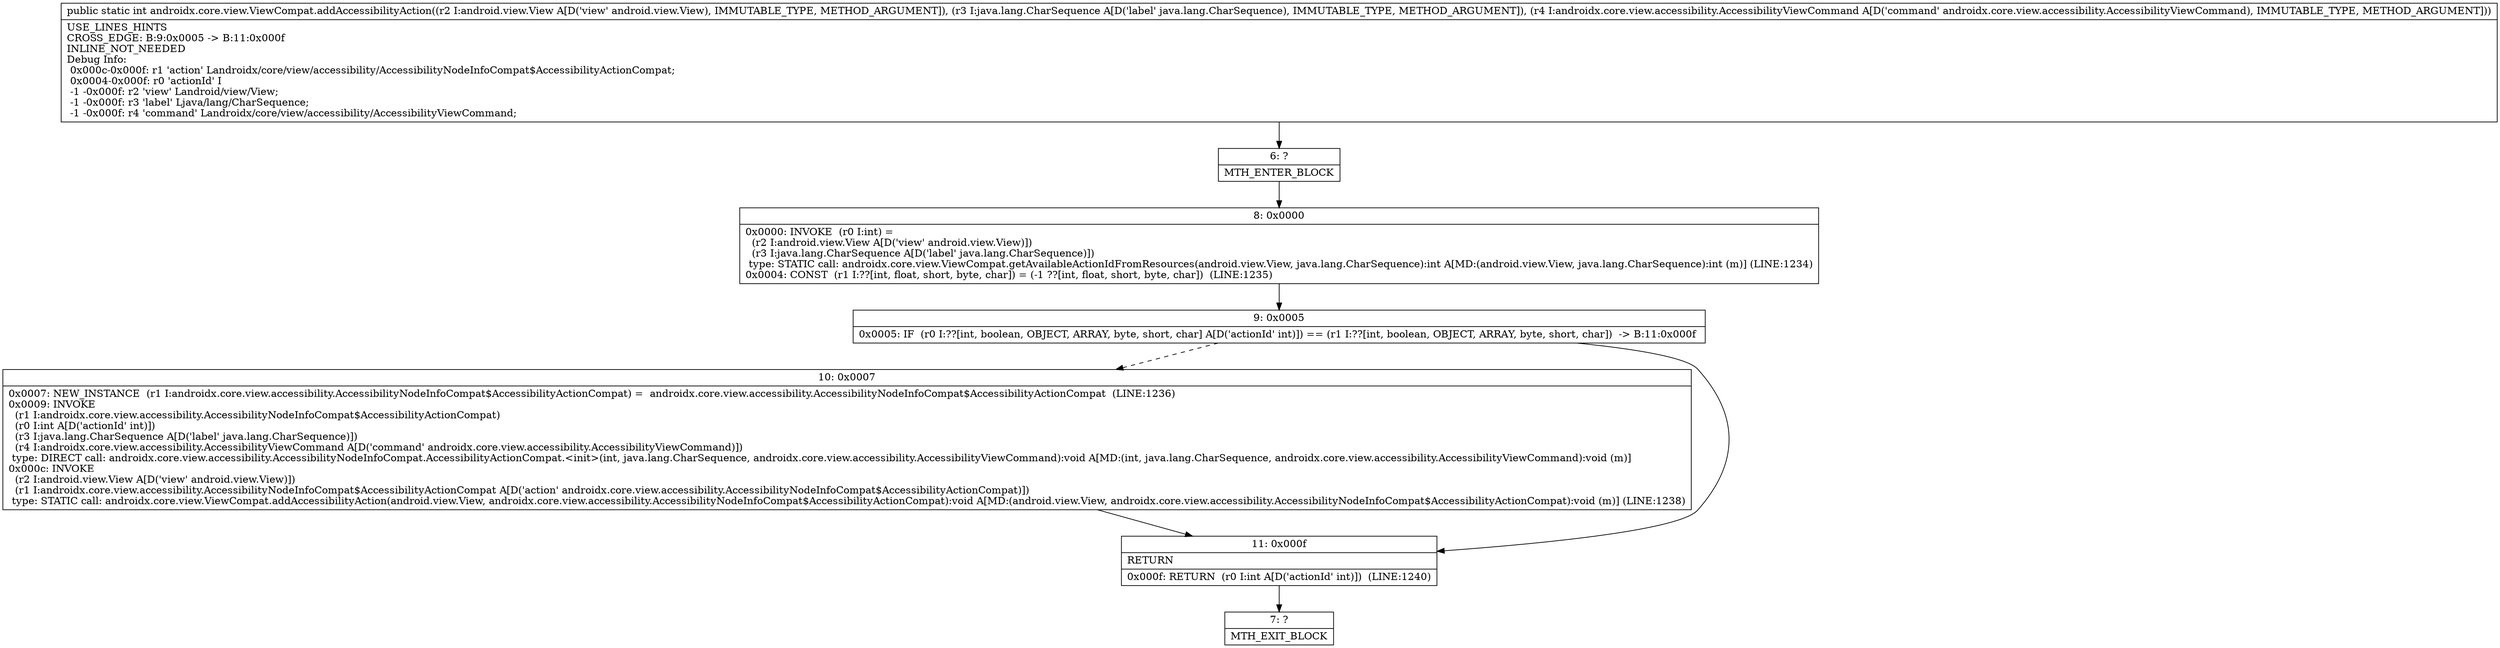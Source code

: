 digraph "CFG forandroidx.core.view.ViewCompat.addAccessibilityAction(Landroid\/view\/View;Ljava\/lang\/CharSequence;Landroidx\/core\/view\/accessibility\/AccessibilityViewCommand;)I" {
Node_6 [shape=record,label="{6\:\ ?|MTH_ENTER_BLOCK\l}"];
Node_8 [shape=record,label="{8\:\ 0x0000|0x0000: INVOKE  (r0 I:int) = \l  (r2 I:android.view.View A[D('view' android.view.View)])\l  (r3 I:java.lang.CharSequence A[D('label' java.lang.CharSequence)])\l type: STATIC call: androidx.core.view.ViewCompat.getAvailableActionIdFromResources(android.view.View, java.lang.CharSequence):int A[MD:(android.view.View, java.lang.CharSequence):int (m)] (LINE:1234)\l0x0004: CONST  (r1 I:??[int, float, short, byte, char]) = (\-1 ??[int, float, short, byte, char])  (LINE:1235)\l}"];
Node_9 [shape=record,label="{9\:\ 0x0005|0x0005: IF  (r0 I:??[int, boolean, OBJECT, ARRAY, byte, short, char] A[D('actionId' int)]) == (r1 I:??[int, boolean, OBJECT, ARRAY, byte, short, char])  \-\> B:11:0x000f \l}"];
Node_10 [shape=record,label="{10\:\ 0x0007|0x0007: NEW_INSTANCE  (r1 I:androidx.core.view.accessibility.AccessibilityNodeInfoCompat$AccessibilityActionCompat) =  androidx.core.view.accessibility.AccessibilityNodeInfoCompat$AccessibilityActionCompat  (LINE:1236)\l0x0009: INVOKE  \l  (r1 I:androidx.core.view.accessibility.AccessibilityNodeInfoCompat$AccessibilityActionCompat)\l  (r0 I:int A[D('actionId' int)])\l  (r3 I:java.lang.CharSequence A[D('label' java.lang.CharSequence)])\l  (r4 I:androidx.core.view.accessibility.AccessibilityViewCommand A[D('command' androidx.core.view.accessibility.AccessibilityViewCommand)])\l type: DIRECT call: androidx.core.view.accessibility.AccessibilityNodeInfoCompat.AccessibilityActionCompat.\<init\>(int, java.lang.CharSequence, androidx.core.view.accessibility.AccessibilityViewCommand):void A[MD:(int, java.lang.CharSequence, androidx.core.view.accessibility.AccessibilityViewCommand):void (m)]\l0x000c: INVOKE  \l  (r2 I:android.view.View A[D('view' android.view.View)])\l  (r1 I:androidx.core.view.accessibility.AccessibilityNodeInfoCompat$AccessibilityActionCompat A[D('action' androidx.core.view.accessibility.AccessibilityNodeInfoCompat$AccessibilityActionCompat)])\l type: STATIC call: androidx.core.view.ViewCompat.addAccessibilityAction(android.view.View, androidx.core.view.accessibility.AccessibilityNodeInfoCompat$AccessibilityActionCompat):void A[MD:(android.view.View, androidx.core.view.accessibility.AccessibilityNodeInfoCompat$AccessibilityActionCompat):void (m)] (LINE:1238)\l}"];
Node_11 [shape=record,label="{11\:\ 0x000f|RETURN\l|0x000f: RETURN  (r0 I:int A[D('actionId' int)])  (LINE:1240)\l}"];
Node_7 [shape=record,label="{7\:\ ?|MTH_EXIT_BLOCK\l}"];
MethodNode[shape=record,label="{public static int androidx.core.view.ViewCompat.addAccessibilityAction((r2 I:android.view.View A[D('view' android.view.View), IMMUTABLE_TYPE, METHOD_ARGUMENT]), (r3 I:java.lang.CharSequence A[D('label' java.lang.CharSequence), IMMUTABLE_TYPE, METHOD_ARGUMENT]), (r4 I:androidx.core.view.accessibility.AccessibilityViewCommand A[D('command' androidx.core.view.accessibility.AccessibilityViewCommand), IMMUTABLE_TYPE, METHOD_ARGUMENT]))  | USE_LINES_HINTS\lCROSS_EDGE: B:9:0x0005 \-\> B:11:0x000f\lINLINE_NOT_NEEDED\lDebug Info:\l  0x000c\-0x000f: r1 'action' Landroidx\/core\/view\/accessibility\/AccessibilityNodeInfoCompat$AccessibilityActionCompat;\l  0x0004\-0x000f: r0 'actionId' I\l  \-1 \-0x000f: r2 'view' Landroid\/view\/View;\l  \-1 \-0x000f: r3 'label' Ljava\/lang\/CharSequence;\l  \-1 \-0x000f: r4 'command' Landroidx\/core\/view\/accessibility\/AccessibilityViewCommand;\l}"];
MethodNode -> Node_6;Node_6 -> Node_8;
Node_8 -> Node_9;
Node_9 -> Node_10[style=dashed];
Node_9 -> Node_11;
Node_10 -> Node_11;
Node_11 -> Node_7;
}

